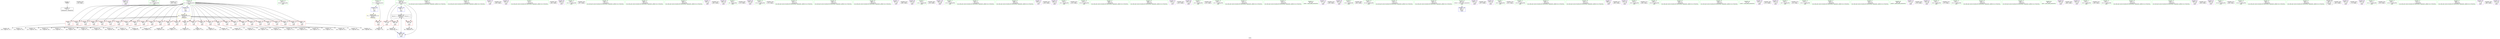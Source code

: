 digraph "SVFG" {
	label="SVFG";

	Node0x563a513bc030 [shape=record,color=grey,label="{NodeID: 0\nNullPtr}"];
	Node0x563a513bc030 -> Node0x563a513d08c0[style=solid];
	Node0x563a513e8cd0 [shape=record,color=black,label="{NodeID: 263\n95 = PHI()\n}"];
	Node0x563a513cf020 [shape=record,color=purple,label="{NodeID: 97\n285\<--55\n\<--.str.23\nmain\n}"];
	Node0x563a513bb870 [shape=record,color=green,label="{NodeID: 14\n33\<--1\n.str.12\<--dummyObj\nGlob }"];
	Node0x563a513e9b00 [shape=record,color=black,label="{NodeID: 277\n160 = PHI()\n}"];
	Node0x563a513be4f0 [shape=record,color=red,label="{NodeID: 111\n155\<--7\n\<--N\nmain\n}"];
	Node0x563a513be4f0 -> Node0x563a513d3820[style=solid];
	Node0x563a513bccd0 [shape=record,color=green,label="{NodeID: 28\n61\<--1\n.str.26\<--dummyObj\nGlob }"];
	Node0x563a513d2aa0 [shape=record,color=grey,label="{NodeID: 208\n84 = Binary(83, 85, )\n}"];
	Node0x563a513d4840 [shape=record,color=red,label="{NodeID: 125\n253\<--7\n\<--N\nmain\n}"];
	Node0x563a513d4840 -> Node0x563a513d9db0[style=solid];
	Node0x563a513bdad0 [shape=record,color=green,label="{NodeID: 42\n178\<--1\n\<--dummyObj\nCan only get source location for instruction, argument, global var or function.}"];
	Node0x563a513da9b0 [shape=record,color=grey,label="{NodeID: 222\n247 = cmp(246, 248, )\n}"];
	Node0x563a513cfe20 [shape=record,color=green,label="{NodeID: 56\n276\<--1\n\<--dummyObj\nCan only get source location for instruction, argument, global var or function.}"];
	Node0x563a513d3520 [shape=record,color=grey,label="{NodeID: 236\n149 = cmp(148, 150, )\n}"];
	Node0x563a513d0b60 [shape=record,color=purple,label="{NodeID: 70\n81\<--9\n\<--.str\nmain\n}"];
	Node0x563a513e7530 [shape=record,color=black,label="{NodeID: 250\n195 = PHI()\n}"];
	Node0x563a513d16c0 [shape=record,color=purple,label="{NodeID: 84\n159\<--31\n\<--.str.11\nmain\n}"];
	Node0x563a513bb3b0 [shape=record,color=green,label="{NodeID: 1\n5\<--1\n\<--dummyObj\nCan only get source location for instruction, argument, global var or function.}"];
	Node0x563a513e8dd0 [shape=record,color=black,label="{NodeID: 264\n104 = PHI()\n}"];
	Node0x563a513cf0f0 [shape=record,color=purple,label="{NodeID: 98\n264\<--57\n\<--.str.24\nmain\n}"];
	Node0x563a513bb970 [shape=record,color=green,label="{NodeID: 15\n35\<--1\n.str.13\<--dummyObj\nGlob }"];
	Node0x563a513e9c00 [shape=record,color=black,label="{NodeID: 278\n167 = PHI()\n}"];
	Node0x563a513be5c0 [shape=record,color=red,label="{NodeID: 112\n162\<--7\n\<--N\nmain\n}"];
	Node0x563a513be5c0 -> Node0x563a513da0b0[style=solid];
	Node0x563a513bcdd0 [shape=record,color=green,label="{NodeID: 29\n85\<--1\n\<--dummyObj\nCan only get source location for instruction, argument, global var or function.}"];
	Node0x563a513d2c20 [shape=record,color=grey,label="{NodeID: 209\n275 = cmp(274, 276, )\n}"];
	Node0x563a513d4910 [shape=record,color=red,label="{NodeID: 126\n260\<--7\n\<--N\nmain\n}"];
	Node0x563a513d4910 -> Node0x563a513d9c30[style=solid];
	Node0x563a513bdbd0 [shape=record,color=green,label="{NodeID: 43\n185\<--1\n\<--dummyObj\nCan only get source location for instruction, argument, global var or function.}"];
	Node0x563a513dab30 [shape=record,color=grey,label="{NodeID: 223\n198 = cmp(197, 199, )\n}"];
	Node0x563a513cff20 [shape=record,color=green,label="{NodeID: 57\n283\<--1\n\<--dummyObj\nCan only get source location for instruction, argument, global var or function.}"];
	Node0x563a513d36a0 [shape=record,color=grey,label="{NodeID: 237\n233 = cmp(232, 234, )\n}"];
	Node0x563a513d0c30 [shape=record,color=purple,label="{NodeID: 71\n86\<--11\n\<--.str.1\nmain\n}"];
	Node0x563a513e7a10 [shape=record,color=black,label="{NodeID: 251\n202 = PHI()\n}"];
	Node0x563a513d1790 [shape=record,color=purple,label="{NodeID: 85\n166\<--33\n\<--.str.12\nmain\n}"];
	Node0x563a513bb550 [shape=record,color=green,label="{NodeID: 2\n9\<--1\n.str\<--dummyObj\nGlob }"];
	Node0x563a513e8ed0 [shape=record,color=black,label="{NodeID: 265\n111 = PHI()\n}"];
	Node0x563a513cf1c0 [shape=record,color=purple,label="{NodeID: 99\n278\<--59\n\<--.str.25\nmain\n}"];
	Node0x563a513bba70 [shape=record,color=green,label="{NodeID: 16\n37\<--1\n.str.14\<--dummyObj\nGlob }"];
	Node0x563a513e9d00 [shape=record,color=black,label="{NodeID: 279\n174 = PHI()\n}"];
	Node0x563a513be690 [shape=record,color=red,label="{NodeID: 113\n169\<--7\n\<--N\nmain\n}"];
	Node0x563a513be690 -> Node0x563a513d2f20[style=solid];
	Node0x563a513bced0 [shape=record,color=green,label="{NodeID: 30\n92\<--1\n\<--dummyObj\nCan only get source location for instruction, argument, global var or function.}"];
	Node0x563a513d2da0 [shape=record,color=grey,label="{NodeID: 210\n268 = cmp(267, 269, )\n}"];
	Node0x563a513d49e0 [shape=record,color=red,label="{NodeID: 127\n267\<--7\n\<--N\nmain\n}"];
	Node0x563a513d49e0 -> Node0x563a513d2da0[style=solid];
	Node0x563a513bdcd0 [shape=record,color=green,label="{NodeID: 44\n192\<--1\n\<--dummyObj\nCan only get source location for instruction, argument, global var or function.}"];
	Node0x563a513dacb0 [shape=record,color=grey,label="{NodeID: 224\n121 = cmp(120, 122, )\n}"];
	Node0x563a513d0020 [shape=record,color=green,label="{NodeID: 58\n290\<--1\n\<--dummyObj\nCan only get source location for instruction, argument, global var or function.}"];
	Node0x563a513d3820 [shape=record,color=grey,label="{NodeID: 238\n156 = cmp(155, 157, )\n}"];
	Node0x563a513d0d00 [shape=record,color=purple,label="{NodeID: 72\n94\<--13\n\<--.str.2\nmain\n}"];
	Node0x563a513e7b10 [shape=record,color=black,label="{NodeID: 252\n209 = PHI()\n}"];
	Node0x563a513d1860 [shape=record,color=purple,label="{NodeID: 86\n173\<--35\n\<--.str.13\nmain\n}"];
	Node0x563a513ba560 [shape=record,color=green,label="{NodeID: 3\n11\<--1\n.str.1\<--dummyObj\nGlob }"];
	Node0x563a513e8fd0 [shape=record,color=black,label="{NodeID: 266\n118 = PHI()\n}"];
	Node0x563a513cf290 [shape=record,color=purple,label="{NodeID: 100\n292\<--61\n\<--.str.26\nmain\n}"];
	Node0x563a513bbb70 [shape=record,color=green,label="{NodeID: 17\n39\<--1\n.str.15\<--dummyObj\nGlob }"];
	Node0x563a513be760 [shape=record,color=red,label="{NodeID: 114\n176\<--7\n\<--N\nmain\n}"];
	Node0x563a513be760 -> Node0x563a513da530[style=solid];
	Node0x563a513bcfd0 [shape=record,color=green,label="{NodeID: 31\n101\<--1\n\<--dummyObj\nCan only get source location for instruction, argument, global var or function.}"];
	Node0x563a513d2f20 [shape=record,color=grey,label="{NodeID: 211\n170 = cmp(169, 171, )\n}"];
	Node0x563a513d4ab0 [shape=record,color=red,label="{NodeID: 128\n274\<--7\n\<--N\nmain\n}"];
	Node0x563a513d4ab0 -> Node0x563a513d2c20[style=solid];
	Node0x563a513bddd0 [shape=record,color=green,label="{NodeID: 45\n199\<--1\n\<--dummyObj\nCan only get source location for instruction, argument, global var or function.}"];
	Node0x563a513dae30 [shape=record,color=grey,label="{NodeID: 225\n107 = cmp(106, 108, )\n}"];
	Node0x563a513d0120 [shape=record,color=green,label="{NodeID: 59\n4\<--6\nT\<--T_field_insensitive\nGlob }"];
	Node0x563a513d0120 -> Node0x563a513cf360[style=solid];
	Node0x563a513d0120 -> Node0x563a513d4f90[style=solid];
	Node0x563a513e1710 [shape=record,color=black,label="{NodeID: 239\nMR_8V_3 = PHI(MR_8V_4, MR_8V_2, )\npts\{69 \}\n}"];
	Node0x563a513e1710 -> Node0x563a513d4d20[style=dashed];
	Node0x563a513e1710 -> Node0x563a513d4df0[style=dashed];
	Node0x563a513e1710 -> Node0x563a513d4ec0[style=dashed];
	Node0x563a513e1710 -> Node0x563a513d5300[style=dashed];
	Node0x563a513d0dd0 [shape=record,color=purple,label="{NodeID: 73\n103\<--15\n\<--.str.3\nmain\n}"];
	Node0x563a513e7c10 [shape=record,color=black,label="{NodeID: 253\n216 = PHI()\n}"];
	Node0x563a513d1930 [shape=record,color=purple,label="{NodeID: 87\n180\<--37\n\<--.str.14\nmain\n}"];
	Node0x563a513cd7d0 [shape=record,color=green,label="{NodeID: 4\n13\<--1\n.str.2\<--dummyObj\nGlob }"];
	Node0x563a513e90d0 [shape=record,color=black,label="{NodeID: 267\n125 = PHI()\n}"];
	Node0x563a513cf360 [shape=record,color=red,label="{NodeID: 101\n78\<--4\n\<--T\nmain\n}"];
	Node0x563a513cf360 -> Node0x563a513db730[style=solid];
	Node0x563a513ba730 [shape=record,color=green,label="{NodeID: 18\n41\<--1\n.str.16\<--dummyObj\nGlob }"];
	Node0x563a513d40a0 [shape=record,color=red,label="{NodeID: 115\n183\<--7\n\<--N\nmain\n}"];
	Node0x563a513d40a0 -> Node0x563a513da6b0[style=solid];
	Node0x563a513bd0d0 [shape=record,color=green,label="{NodeID: 32\n108\<--1\n\<--dummyObj\nCan only get source location for instruction, argument, global var or function.}"];
	Node0x563a513d9ab0 [shape=record,color=grey,label="{NodeID: 212\n289 = cmp(288, 290, )\n}"];
	Node0x563a513d4b80 [shape=record,color=red,label="{NodeID: 129\n281\<--7\n\<--N\nmain\n}"];
	Node0x563a513d4b80 -> Node0x563a513d9f30[style=solid];
	Node0x563a513bded0 [shape=record,color=green,label="{NodeID: 46\n206\<--1\n\<--dummyObj\nCan only get source location for instruction, argument, global var or function.}"];
	Node0x563a513dafb0 [shape=record,color=grey,label="{NodeID: 226\n240 = cmp(239, 241, )\n}"];
	Node0x563a513d0220 [shape=record,color=green,label="{NodeID: 60\n7\<--8\nN\<--N_field_insensitive\nGlob }"];
	Node0x563a513d0220 -> Node0x563a513cf430[style=solid];
	Node0x563a513d0220 -> Node0x563a513cf500[style=solid];
	Node0x563a513d0220 -> Node0x563a513cf5d0[style=solid];
	Node0x563a513d0220 -> Node0x563a513cf6a0[style=solid];
	Node0x563a513d0220 -> Node0x563a513be0e0[style=solid];
	Node0x563a513d0220 -> Node0x563a513be1b0[style=solid];
	Node0x563a513d0220 -> Node0x563a513be280[style=solid];
	Node0x563a513d0220 -> Node0x563a513be350[style=solid];
	Node0x563a513d0220 -> Node0x563a513be420[style=solid];
	Node0x563a513d0220 -> Node0x563a513be4f0[style=solid];
	Node0x563a513d0220 -> Node0x563a513be5c0[style=solid];
	Node0x563a513d0220 -> Node0x563a513be690[style=solid];
	Node0x563a513d0220 -> Node0x563a513be760[style=solid];
	Node0x563a513d0220 -> Node0x563a513d40a0[style=solid];
	Node0x563a513d0220 -> Node0x563a513d4130[style=solid];
	Node0x563a513d0220 -> Node0x563a513d41c0[style=solid];
	Node0x563a513d0220 -> Node0x563a513d4290[style=solid];
	Node0x563a513d0220 -> Node0x563a513d4360[style=solid];
	Node0x563a513d0220 -> Node0x563a513d4430[style=solid];
	Node0x563a513d0220 -> Node0x563a513d4500[style=solid];
	Node0x563a513d0220 -> Node0x563a513d45d0[style=solid];
	Node0x563a513d0220 -> Node0x563a513d46a0[style=solid];
	Node0x563a513d0220 -> Node0x563a513d4770[style=solid];
	Node0x563a513d0220 -> Node0x563a513d4840[style=solid];
	Node0x563a513d0220 -> Node0x563a513d4910[style=solid];
	Node0x563a513d0220 -> Node0x563a513d49e0[style=solid];
	Node0x563a513d0220 -> Node0x563a513d4ab0[style=solid];
	Node0x563a513d0220 -> Node0x563a513d4b80[style=solid];
	Node0x563a513d0220 -> Node0x563a513d4c50[style=solid];
	Node0x563a513d0220 -> Node0x563a513d5060[style=solid];
	Node0x563a513e1c10 [shape=record,color=yellow,style=double,label="{NodeID: 240\n2V_1 = ENCHI(MR_2V_0)\npts\{6 \}\nFun[main]}"];
	Node0x563a513e1c10 -> Node0x563a513cf360[style=dashed];
	Node0x563a513d0ea0 [shape=record,color=purple,label="{NodeID: 74\n110\<--17\n\<--.str.4\nmain\n}"];
	Node0x563a513e7d10 [shape=record,color=black,label="{NodeID: 254\n223 = PHI()\n}"];
	Node0x563a513d1a00 [shape=record,color=purple,label="{NodeID: 88\n187\<--39\n\<--.str.15\nmain\n}"];
	Node0x563a513cd860 [shape=record,color=green,label="{NodeID: 5\n15\<--1\n.str.3\<--dummyObj\nGlob }"];
	Node0x563a513e91d0 [shape=record,color=black,label="{NodeID: 268\n132 = PHI()\n}"];
	Node0x563a513cf430 [shape=record,color=red,label="{NodeID: 102\n90\<--7\n\<--N\nmain\n}"];
	Node0x563a513cf430 -> Node0x563a513db430[style=solid];
	Node0x563a513ba830 [shape=record,color=green,label="{NodeID: 19\n43\<--1\n.str.17\<--dummyObj\nGlob }"];
	Node0x563a513d4130 [shape=record,color=red,label="{NodeID: 116\n190\<--7\n\<--N\nmain\n}"];
	Node0x563a513d4130 -> Node0x563a513da830[style=solid];
	Node0x563a513bd1d0 [shape=record,color=green,label="{NodeID: 33\n115\<--1\n\<--dummyObj\nCan only get source location for instruction, argument, global var or function.}"];
	Node0x563a513d9c30 [shape=record,color=grey,label="{NodeID: 213\n261 = cmp(260, 262, )\n}"];
	Node0x563a513d4c50 [shape=record,color=red,label="{NodeID: 130\n288\<--7\n\<--N\nmain\n}"];
	Node0x563a513d4c50 -> Node0x563a513d9ab0[style=solid];
	Node0x563a513bdfd0 [shape=record,color=green,label="{NodeID: 47\n213\<--1\n\<--dummyObj\nCan only get source location for instruction, argument, global var or function.}"];
	Node0x563a513db130 [shape=record,color=grey,label="{NodeID: 227\n205 = cmp(204, 206, )\n}"];
	Node0x563a513d0320 [shape=record,color=green,label="{NodeID: 61\n63\<--64\nmain\<--main_field_insensitive\n}"];
	Node0x563a513e2730 [shape=record,color=yellow,style=double,label="{NodeID: 241\n4V_1 = ENCHI(MR_4V_0)\npts\{8 \}\nFun[main]}"];
	Node0x563a513e2730 -> Node0x563a513cf430[style=dashed];
	Node0x563a513e2730 -> Node0x563a513cf500[style=dashed];
	Node0x563a513e2730 -> Node0x563a513cf5d0[style=dashed];
	Node0x563a513e2730 -> Node0x563a513cf6a0[style=dashed];
	Node0x563a513e2730 -> Node0x563a513be0e0[style=dashed];
	Node0x563a513e2730 -> Node0x563a513be1b0[style=dashed];
	Node0x563a513e2730 -> Node0x563a513be280[style=dashed];
	Node0x563a513e2730 -> Node0x563a513be350[style=dashed];
	Node0x563a513e2730 -> Node0x563a513be420[style=dashed];
	Node0x563a513e2730 -> Node0x563a513be4f0[style=dashed];
	Node0x563a513e2730 -> Node0x563a513be5c0[style=dashed];
	Node0x563a513e2730 -> Node0x563a513be690[style=dashed];
	Node0x563a513e2730 -> Node0x563a513be760[style=dashed];
	Node0x563a513e2730 -> Node0x563a513d40a0[style=dashed];
	Node0x563a513e2730 -> Node0x563a513d4130[style=dashed];
	Node0x563a513e2730 -> Node0x563a513d41c0[style=dashed];
	Node0x563a513e2730 -> Node0x563a513d4290[style=dashed];
	Node0x563a513e2730 -> Node0x563a513d4360[style=dashed];
	Node0x563a513e2730 -> Node0x563a513d4430[style=dashed];
	Node0x563a513e2730 -> Node0x563a513d4500[style=dashed];
	Node0x563a513e2730 -> Node0x563a513d45d0[style=dashed];
	Node0x563a513e2730 -> Node0x563a513d46a0[style=dashed];
	Node0x563a513e2730 -> Node0x563a513d4770[style=dashed];
	Node0x563a513e2730 -> Node0x563a513d4840[style=dashed];
	Node0x563a513e2730 -> Node0x563a513d4910[style=dashed];
	Node0x563a513e2730 -> Node0x563a513d49e0[style=dashed];
	Node0x563a513e2730 -> Node0x563a513d4ab0[style=dashed];
	Node0x563a513e2730 -> Node0x563a513d4b80[style=dashed];
	Node0x563a513e2730 -> Node0x563a513d4c50[style=dashed];
	Node0x563a513d0f70 [shape=record,color=purple,label="{NodeID: 75\n117\<--19\n\<--.str.5\nmain\n}"];
	Node0x563a513e7e10 [shape=record,color=black,label="{NodeID: 255\n230 = PHI()\n}"];
	Node0x563a513d1ad0 [shape=record,color=purple,label="{NodeID: 89\n201\<--41\n\<--.str.16\nmain\n}"];
	Node0x563a513cdb10 [shape=record,color=green,label="{NodeID: 6\n17\<--1\n.str.4\<--dummyObj\nGlob }"];
	Node0x563a513e92d0 [shape=record,color=black,label="{NodeID: 269\n244 = PHI()\n}"];
	Node0x563a513cf500 [shape=record,color=red,label="{NodeID: 103\n99\<--7\n\<--N\nmain\n}"];
	Node0x563a513cf500 -> Node0x563a513db5b0[style=solid];
	Node0x563a513ba930 [shape=record,color=green,label="{NodeID: 20\n45\<--1\n.str.18\<--dummyObj\nGlob }"];
	Node0x563a513d41c0 [shape=record,color=red,label="{NodeID: 117\n197\<--7\n\<--N\nmain\n}"];
	Node0x563a513d41c0 -> Node0x563a513dab30[style=solid];
	Node0x563a513bd2d0 [shape=record,color=green,label="{NodeID: 34\n122\<--1\n\<--dummyObj\nCan only get source location for instruction, argument, global var or function.}"];
	Node0x563a513d9db0 [shape=record,color=grey,label="{NodeID: 214\n254 = cmp(253, 255, )\n}"];
	Node0x563a513d4d20 [shape=record,color=red,label="{NodeID: 131\n77\<--68\n\<--t\nmain\n}"];
	Node0x563a513d4d20 -> Node0x563a513db730[style=solid];
	Node0x563a513be8b0 [shape=record,color=green,label="{NodeID: 48\n220\<--1\n\<--dummyObj\nCan only get source location for instruction, argument, global var or function.}"];
	Node0x563a513db2b0 [shape=record,color=grey,label="{NodeID: 228\n114 = cmp(113, 115, )\n}"];
	Node0x563a513d0420 [shape=record,color=green,label="{NodeID: 62\n66\<--67\nretval\<--retval_field_insensitive\nmain\n}"];
	Node0x563a513d0420 -> Node0x563a513d5160[style=solid];
	Node0x563a513d1040 [shape=record,color=purple,label="{NodeID: 76\n124\<--21\n\<--.str.6\nmain\n}"];
	Node0x563a513e7f10 [shape=record,color=black,label="{NodeID: 256\n237 = PHI()\n}"];
	Node0x563a513d1ba0 [shape=record,color=purple,label="{NodeID: 90\n215\<--43\n\<--.str.17\nmain\n}"];
	Node0x563a513cdba0 [shape=record,color=green,label="{NodeID: 7\n19\<--1\n.str.5\<--dummyObj\nGlob }"];
	Node0x563a513e93d0 [shape=record,color=black,label="{NodeID: 270\n251 = PHI()\n}"];
	Node0x563a513cf5d0 [shape=record,color=red,label="{NodeID: 104\n106\<--7\n\<--N\nmain\n}"];
	Node0x563a513cf5d0 -> Node0x563a513dae30[style=solid];
	Node0x563a513baa30 [shape=record,color=green,label="{NodeID: 21\n47\<--1\n.str.19\<--dummyObj\nGlob }"];
	Node0x563a513d4290 [shape=record,color=red,label="{NodeID: 118\n204\<--7\n\<--N\nmain\n}"];
	Node0x563a513d4290 -> Node0x563a513db130[style=solid];
	Node0x563a513bd3d0 [shape=record,color=green,label="{NodeID: 35\n129\<--1\n\<--dummyObj\nCan only get source location for instruction, argument, global var or function.}"];
	Node0x563a513d9f30 [shape=record,color=grey,label="{NodeID: 215\n282 = cmp(281, 283, )\n}"];
	Node0x563a513d4df0 [shape=record,color=red,label="{NodeID: 132\n83\<--68\n\<--t\nmain\n}"];
	Node0x563a513d4df0 -> Node0x563a513d2aa0[style=solid];
	Node0x563a513cf760 [shape=record,color=green,label="{NodeID: 49\n227\<--1\n\<--dummyObj\nCan only get source location for instruction, argument, global var or function.}"];
	Node0x563a513db430 [shape=record,color=grey,label="{NodeID: 229\n91 = cmp(90, 92, )\n}"];
	Node0x563a513d04f0 [shape=record,color=green,label="{NodeID: 63\n68\<--69\nt\<--t_field_insensitive\nmain\n}"];
	Node0x563a513d04f0 -> Node0x563a513d4d20[style=solid];
	Node0x563a513d04f0 -> Node0x563a513d4df0[style=solid];
	Node0x563a513d04f0 -> Node0x563a513d4ec0[style=solid];
	Node0x563a513d04f0 -> Node0x563a513d5230[style=solid];
	Node0x563a513d04f0 -> Node0x563a513d5300[style=solid];
	Node0x563a513d1110 [shape=record,color=purple,label="{NodeID: 77\n208\<--21\n\<--.str.6\nmain\n}"];
	Node0x563a513e8010 [shape=record,color=black,label="{NodeID: 257\n265 = PHI()\n}"];
	Node0x563a513d1c70 [shape=record,color=purple,label="{NodeID: 91\n222\<--45\n\<--.str.18\nmain\n}"];
	Node0x563a513cdc30 [shape=record,color=green,label="{NodeID: 8\n21\<--1\n.str.6\<--dummyObj\nGlob }"];
	Node0x563a513e94d0 [shape=record,color=black,label="{NodeID: 271\n258 = PHI()\n}"];
	Node0x563a513cf6a0 [shape=record,color=red,label="{NodeID: 105\n113\<--7\n\<--N\nmain\n}"];
	Node0x563a513cf6a0 -> Node0x563a513db2b0[style=solid];
	Node0x563a513bab30 [shape=record,color=green,label="{NodeID: 22\n49\<--1\n.str.20\<--dummyObj\nGlob }"];
	Node0x563a513d4360 [shape=record,color=red,label="{NodeID: 119\n211\<--7\n\<--N\nmain\n}"];
	Node0x563a513d4360 -> Node0x563a513db8b0[style=solid];
	Node0x563a513bd4d0 [shape=record,color=green,label="{NodeID: 36\n136\<--1\n\<--dummyObj\nCan only get source location for instruction, argument, global var or function.}"];
	Node0x563a513da0b0 [shape=record,color=grey,label="{NodeID: 216\n163 = cmp(162, 164, )\n}"];
	Node0x563a513d4ec0 [shape=record,color=red,label="{NodeID: 133\n296\<--68\n\<--t\nmain\n}"];
	Node0x563a513d4ec0 -> Node0x563a513d2920[style=solid];
	Node0x563a513cf820 [shape=record,color=green,label="{NodeID: 50\n234\<--1\n\<--dummyObj\nCan only get source location for instruction, argument, global var or function.}"];
	Node0x563a513db5b0 [shape=record,color=grey,label="{NodeID: 230\n100 = cmp(99, 101, )\n}"];
	Node0x563a513d05c0 [shape=record,color=green,label="{NodeID: 64\n73\<--74\nscanf\<--scanf_field_insensitive\n}"];
	Node0x563a513d11e0 [shape=record,color=purple,label="{NodeID: 78\n131\<--23\n\<--.str.7\nmain\n}"];
	Node0x563a513e8110 [shape=record,color=black,label="{NodeID: 258\n272 = PHI()\n}"];
	Node0x563a513d1d40 [shape=record,color=purple,label="{NodeID: 92\n229\<--47\n\<--.str.19\nmain\n}"];
	Node0x563a513cdcc0 [shape=record,color=green,label="{NodeID: 9\n23\<--1\n.str.7\<--dummyObj\nGlob }"];
	Node0x563a513e95d0 [shape=record,color=black,label="{NodeID: 272\n82 = PHI()\n}"];
	Node0x563a513be0e0 [shape=record,color=red,label="{NodeID: 106\n120\<--7\n\<--N\nmain\n}"];
	Node0x563a513be0e0 -> Node0x563a513dacb0[style=solid];
	Node0x563a513bac30 [shape=record,color=green,label="{NodeID: 23\n51\<--1\n.str.21\<--dummyObj\nGlob }"];
	Node0x563a513d4430 [shape=record,color=red,label="{NodeID: 120\n218\<--7\n\<--N\nmain\n}"];
	Node0x563a513d4430 -> Node0x563a513d30a0[style=solid];
	Node0x563a513bd5d0 [shape=record,color=green,label="{NodeID: 37\n143\<--1\n\<--dummyObj\nCan only get source location for instruction, argument, global var or function.}"];
	Node0x563a513da230 [shape=record,color=grey,label="{NodeID: 217\n135 = cmp(134, 136, )\n}"];
	Node0x563a513d4f90 [shape=record,color=blue,label="{NodeID: 134\n4\<--5\nT\<--\nGlob }"];
	Node0x563a513d4f90 -> Node0x563a513e1c10[style=dashed];
	Node0x563a513cf920 [shape=record,color=green,label="{NodeID: 51\n241\<--1\n\<--dummyObj\nCan only get source location for instruction, argument, global var or function.}"];
	Node0x563a513db730 [shape=record,color=grey,label="{NodeID: 231\n79 = cmp(77, 78, )\n}"];
	Node0x563a513d06c0 [shape=record,color=green,label="{NodeID: 65\n88\<--89\nprintf\<--printf_field_insensitive\n}"];
	Node0x563a513d12b0 [shape=record,color=purple,label="{NodeID: 79\n271\<--23\n\<--.str.7\nmain\n}"];
	Node0x563a513e8210 [shape=record,color=black,label="{NodeID: 259\n279 = PHI()\n}"];
	Node0x563a513d1e10 [shape=record,color=purple,label="{NodeID: 93\n236\<--49\n\<--.str.20\nmain\n}"];
	Node0x563a513bb090 [shape=record,color=green,label="{NodeID: 10\n25\<--1\n.str.8\<--dummyObj\nGlob }"];
	Node0x563a513e9730 [shape=record,color=black,label="{NodeID: 273\n87 = PHI()\n}"];
	Node0x563a513be1b0 [shape=record,color=red,label="{NodeID: 107\n127\<--7\n\<--N\nmain\n}"];
	Node0x563a513be1b0 -> Node0x563a513da3b0[style=solid];
	Node0x563a513bad30 [shape=record,color=green,label="{NodeID: 24\n53\<--1\n.str.22\<--dummyObj\nGlob }"];
	Node0x563a513d4500 [shape=record,color=red,label="{NodeID: 121\n225\<--7\n\<--N\nmain\n}"];
	Node0x563a513d4500 -> Node0x563a513d3220[style=solid];
	Node0x563a513bd6d0 [shape=record,color=green,label="{NodeID: 38\n150\<--1\n\<--dummyObj\nCan only get source location for instruction, argument, global var or function.}"];
	Node0x563a513da3b0 [shape=record,color=grey,label="{NodeID: 218\n128 = cmp(127, 129, )\n}"];
	Node0x563a513d5060 [shape=record,color=blue,label="{NodeID: 135\n7\<--5\nN\<--\nGlob }"];
	Node0x563a513d5060 -> Node0x563a513e2730[style=dashed];
	Node0x563a513cfa20 [shape=record,color=green,label="{NodeID: 52\n248\<--1\n\<--dummyObj\nCan only get source location for instruction, argument, global var or function.}"];
	Node0x563a513db8b0 [shape=record,color=grey,label="{NodeID: 232\n212 = cmp(211, 213, )\n}"];
	Node0x563a513d07c0 [shape=record,color=green,label="{NodeID: 66\n96\<--97\nputs\<--puts_field_insensitive\n}"];
	Node0x563a513d1380 [shape=record,color=purple,label="{NodeID: 80\n138\<--25\n\<--.str.8\nmain\n}"];
	Node0x563a513e8310 [shape=record,color=black,label="{NodeID: 260\n286 = PHI()\n}"];
	Node0x563a513d1ee0 [shape=record,color=purple,label="{NodeID: 94\n243\<--51\n\<--.str.21\nmain\n}"];
	Node0x563a513bb190 [shape=record,color=green,label="{NodeID: 11\n27\<--1\n.str.9\<--dummyObj\nGlob }"];
	Node0x563a513e9800 [shape=record,color=black,label="{NodeID: 274\n139 = PHI()\n}"];
	Node0x563a513be280 [shape=record,color=red,label="{NodeID: 108\n134\<--7\n\<--N\nmain\n}"];
	Node0x563a513be280 -> Node0x563a513da230[style=solid];
	Node0x563a513bae30 [shape=record,color=green,label="{NodeID: 25\n55\<--1\n.str.23\<--dummyObj\nGlob }"];
	Node0x563a513d45d0 [shape=record,color=red,label="{NodeID: 122\n232\<--7\n\<--N\nmain\n}"];
	Node0x563a513d45d0 -> Node0x563a513d36a0[style=solid];
	Node0x563a513bd7d0 [shape=record,color=green,label="{NodeID: 39\n157\<--1\n\<--dummyObj\nCan only get source location for instruction, argument, global var or function.}"];
	Node0x563a513da530 [shape=record,color=grey,label="{NodeID: 219\n177 = cmp(176, 178, )\n}"];
	Node0x563a513d5160 [shape=record,color=blue,label="{NodeID: 136\n66\<--5\nretval\<--\nmain\n}"];
	Node0x563a513cfb20 [shape=record,color=green,label="{NodeID: 53\n255\<--1\n\<--dummyObj\nCan only get source location for instruction, argument, global var or function.}"];
	Node0x563a513d30a0 [shape=record,color=grey,label="{NodeID: 233\n219 = cmp(218, 220, )\n}"];
	Node0x563a513d08c0 [shape=record,color=black,label="{NodeID: 67\n2\<--3\ndummyVal\<--dummyVal\n}"];
	Node0x563a513d1450 [shape=record,color=purple,label="{NodeID: 81\n194\<--25\n\<--.str.8\nmain\n}"];
	Node0x563a513e8410 [shape=record,color=black,label="{NodeID: 261\n293 = PHI()\n}"];
	Node0x563a513d1fb0 [shape=record,color=purple,label="{NodeID: 95\n250\<--53\n\<--.str.22\nmain\n}"];
	Node0x563a513bb670 [shape=record,color=green,label="{NodeID: 12\n29\<--1\n.str.10\<--dummyObj\nGlob }"];
	Node0x563a513e9900 [shape=record,color=black,label="{NodeID: 275\n146 = PHI()\n}"];
	Node0x563a513be350 [shape=record,color=red,label="{NodeID: 109\n141\<--7\n\<--N\nmain\n}"];
	Node0x563a513be350 -> Node0x563a513d33a0[style=solid];
	Node0x563a513baf30 [shape=record,color=green,label="{NodeID: 26\n57\<--1\n.str.24\<--dummyObj\nGlob }"];
	Node0x563a513d46a0 [shape=record,color=red,label="{NodeID: 123\n239\<--7\n\<--N\nmain\n}"];
	Node0x563a513d46a0 -> Node0x563a513dafb0[style=solid];
	Node0x563a513bd8d0 [shape=record,color=green,label="{NodeID: 40\n164\<--1\n\<--dummyObj\nCan only get source location for instruction, argument, global var or function.}"];
	Node0x563a513da6b0 [shape=record,color=grey,label="{NodeID: 220\n184 = cmp(183, 185, )\n}"];
	Node0x563a513d5230 [shape=record,color=blue,label="{NodeID: 137\n68\<--5\nt\<--\nmain\n}"];
	Node0x563a513d5230 -> Node0x563a513e1710[style=dashed];
	Node0x563a513cfc20 [shape=record,color=green,label="{NodeID: 54\n262\<--1\n\<--dummyObj\nCan only get source location for instruction, argument, global var or function.}"];
	Node0x563a513d3220 [shape=record,color=grey,label="{NodeID: 234\n226 = cmp(225, 227, )\n}"];
	Node0x563a513d09c0 [shape=record,color=black,label="{NodeID: 68\n65\<--5\nmain_ret\<--\nmain\n}"];
	Node0x563a51155140 [shape=record,color=black,label="{NodeID: 248\n181 = PHI()\n}"];
	Node0x563a513d1520 [shape=record,color=purple,label="{NodeID: 82\n145\<--27\n\<--.str.9\nmain\n}"];
	Node0x563a513e8bd0 [shape=record,color=black,label="{NodeID: 262\n72 = PHI()\n}"];
	Node0x563a513cef50 [shape=record,color=purple,label="{NodeID: 96\n257\<--55\n\<--.str.23\nmain\n}"];
	Node0x563a513bb770 [shape=record,color=green,label="{NodeID: 13\n31\<--1\n.str.11\<--dummyObj\nGlob }"];
	Node0x563a513e9a00 [shape=record,color=black,label="{NodeID: 276\n153 = PHI()\n}"];
	Node0x563a513be420 [shape=record,color=red,label="{NodeID: 110\n148\<--7\n\<--N\nmain\n}"];
	Node0x563a513be420 -> Node0x563a513d3520[style=solid];
	Node0x563a513bcbd0 [shape=record,color=green,label="{NodeID: 27\n59\<--1\n.str.25\<--dummyObj\nGlob }"];
	Node0x563a513d2920 [shape=record,color=grey,label="{NodeID: 207\n297 = Binary(296, 85, )\n}"];
	Node0x563a513d2920 -> Node0x563a513d5300[style=solid];
	Node0x563a513d4770 [shape=record,color=red,label="{NodeID: 124\n246\<--7\n\<--N\nmain\n}"];
	Node0x563a513d4770 -> Node0x563a513da9b0[style=solid];
	Node0x563a513bd9d0 [shape=record,color=green,label="{NodeID: 41\n171\<--1\n\<--dummyObj\nCan only get source location for instruction, argument, global var or function.}"];
	Node0x563a513da830 [shape=record,color=grey,label="{NodeID: 221\n191 = cmp(190, 192, )\n}"];
	Node0x563a513d5300 [shape=record,color=blue,label="{NodeID: 138\n68\<--297\nt\<--inc\nmain\n}"];
	Node0x563a513d5300 -> Node0x563a513e1710[style=dashed];
	Node0x563a513cfd20 [shape=record,color=green,label="{NodeID: 55\n269\<--1\n\<--dummyObj\nCan only get source location for instruction, argument, global var or function.}"];
	Node0x563a513d33a0 [shape=record,color=grey,label="{NodeID: 235\n142 = cmp(141, 143, )\n}"];
	Node0x563a513d0a90 [shape=record,color=purple,label="{NodeID: 69\n71\<--9\n\<--.str\nmain\n}"];
	Node0x563a513e7430 [shape=record,color=black,label="{NodeID: 249\n188 = PHI()\n}"];
	Node0x563a513d15f0 [shape=record,color=purple,label="{NodeID: 83\n152\<--29\n\<--.str.10\nmain\n}"];
}
